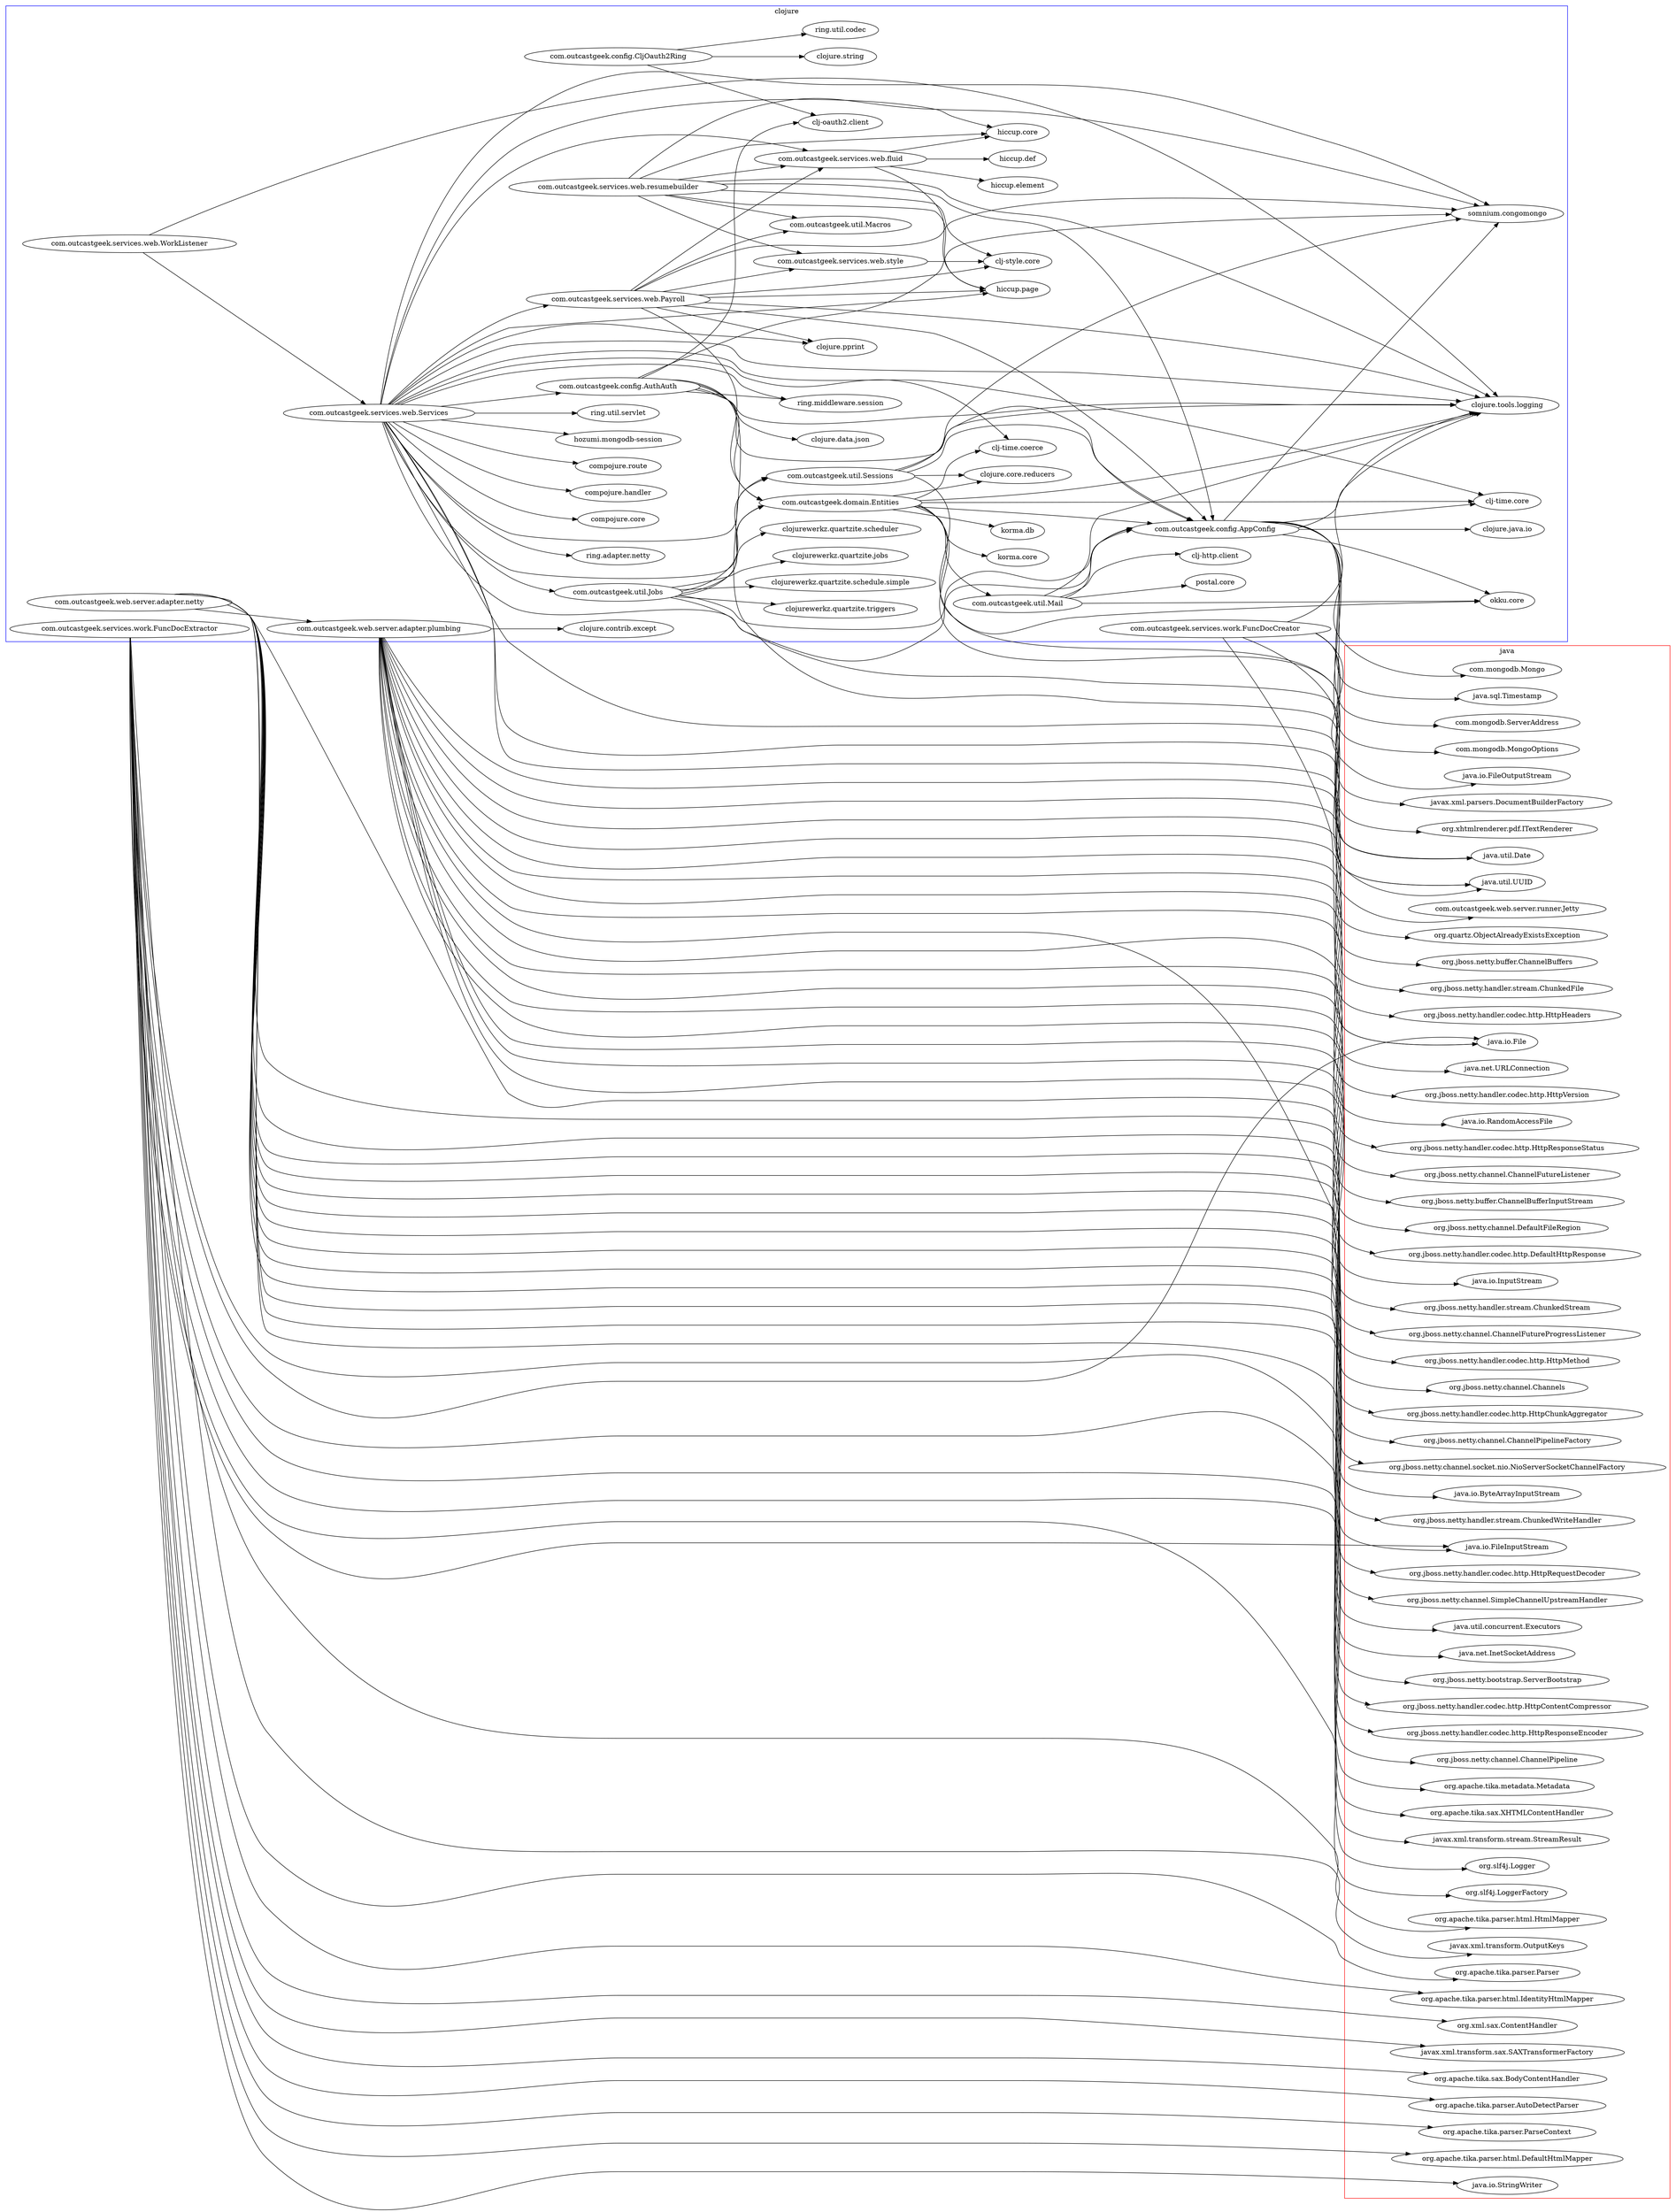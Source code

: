 digraph simple_hierarchy {
 graph [rankdir = "LR"];
 com_outcastgeek_services_web_Services->clj_time_coerce;
com_outcastgeek_services_web_Services->clojure_pprint;
com_outcastgeek_web_server_adapter_plumbing->org_jboss_netty_buffer_ChannelBuffers;
com_outcastgeek_util_Mail->okku_core;
com_outcastgeek_web_server_adapter_netty->org_jboss_netty_channel_Channels;
com_outcastgeek_services_web_resumebuilder->com_outcastgeek_services_web_fluid;
com_outcastgeek_util_Jobs->clojurewerkz_quartzite_jobs;
com_outcastgeek_services_web_fluid->hiccup_page;
com_outcastgeek_domain_Entities->korma_core;
com_outcastgeek_domain_Entities->com_outcastgeek_config_AppConfig;
com_outcastgeek_config_AuthAuth->clj_oauth2_client;
com_outcastgeek_web_server_adapter_netty->org_jboss_netty_handler_codec_http_HttpChunkAggregator;
com_outcastgeek_web_server_adapter_netty->org_jboss_netty_channel_ChannelPipelineFactory;
com_outcastgeek_services_web_Payroll->com_outcastgeek_domain_Entities;
com_outcastgeek_util_Mail->clj_http_client;
com_outcastgeek_util_Sessions->clojure_core_reducers;
com_outcastgeek_services_web_Payroll->com_outcastgeek_config_AppConfig;
com_outcastgeek_services_web_Services->ring_middleware_session;
com_outcastgeek_services_web_resumebuilder->clojure_tools_logging;
com_outcastgeek_util_Jobs->clojurewerkz_quartzite_scheduler;
com_outcastgeek_config_AppConfig->somnium_congomongo;
com_outcastgeek_config_AppConfig->java_util_Date;
com_outcastgeek_services_web_resumebuilder->com_outcastgeek_services_web_style;
com_outcastgeek_domain_Entities->java_util_Date;
com_outcastgeek_web_server_adapter_plumbing->org_jboss_netty_handler_stream_ChunkedFile;
com_outcastgeek_web_server_adapter_plumbing->org_jboss_netty_handler_codec_http_HttpHeaders;
com_outcastgeek_services_web_Payroll->somnium_congomongo;
com_outcastgeek_services_web_Payroll->com_outcastgeek_util_Macros;
com_outcastgeek_config_AppConfig->com_mongodb_ServerAddress;
com_outcastgeek_services_work_FuncDocCreator->java_io_FileOutputStream;
com_outcastgeek_services_work_FuncDocExtractor->org_apache_tika_metadata_Metadata;
com_outcastgeek_config_CljOauth2Ring->clojure_string;
com_outcastgeek_config_AppConfig->clojure_java_io;
com_outcastgeek_services_web_WorkListener->clojure_tools_logging;
com_outcastgeek_services_web_Services->clj_time_core;
com_outcastgeek_services_web_Payroll->clj_style_core;
com_outcastgeek_services_work_FuncDocCreator->java_io_File;
com_outcastgeek_config_AuthAuth->clojure_tools_logging;
com_outcastgeek_services_web_fluid->hiccup_def;
com_outcastgeek_domain_Entities->clj_time_coerce;
com_outcastgeek_services_work_FuncDocExtractor->org_apache_tika_sax_XHTMLContentHandler;
com_outcastgeek_util_Mail->postal_core;
com_outcastgeek_services_web_Payroll->clojure_pprint;
com_outcastgeek_web_server_adapter_netty->org_jboss_netty_channel_socket_nio_NioServerSocketChannelFactory;
com_outcastgeek_web_server_adapter_netty->java_io_ByteArrayInputStream;
com_outcastgeek_services_work_FuncDocExtractor->javax_xml_transform_stream_StreamResult;
com_outcastgeek_util_Jobs->com_outcastgeek_util_Sessions;
com_outcastgeek_services_work_FuncDocCreator->clojure_tools_logging;
com_outcastgeek_services_web_fluid->hiccup_element;
com_outcastgeek_web_server_adapter_plumbing->java_net_URLConnection;
com_outcastgeek_util_Sessions->com_outcastgeek_config_AppConfig;
com_outcastgeek_web_server_adapter_netty->org_jboss_netty_handler_stream_ChunkedWriteHandler;
com_outcastgeek_services_web_Services->com_outcastgeek_config_AuthAuth;
com_outcastgeek_web_server_adapter_netty->org_jboss_netty_handler_codec_http_HttpRequestDecoder;
com_outcastgeek_services_web_Services->com_outcastgeek_util_Jobs;
com_outcastgeek_web_server_adapter_netty->com_outcastgeek_web_server_adapter_plumbing;
com_outcastgeek_domain_Entities->korma_db;
com_outcastgeek_web_server_adapter_plumbing->org_jboss_netty_handler_codec_http_HttpVersion;
com_outcastgeek_web_server_adapter_plumbing->java_io_RandomAccessFile;
com_outcastgeek_services_work_FuncDocExtractor->org_slf4j_Logger;
com_outcastgeek_web_server_adapter_plumbing->org_jboss_netty_handler_codec_http_HttpResponseStatus;
com_outcastgeek_web_server_adapter_plumbing->clojure_contrib_except;
com_outcastgeek_config_AppConfig->clj_time_core;
com_outcastgeek_domain_Entities->clj_time_core;
com_outcastgeek_util_Mail->com_outcastgeek_config_AppConfig;
com_outcastgeek_services_work_FuncDocExtractor->org_slf4j_LoggerFactory;
com_outcastgeek_services_work_FuncDocExtractor->java_io_File;
com_outcastgeek_services_web_Services->hiccup_page;
com_outcastgeek_web_server_adapter_plumbing->java_io_FileInputStream;
com_outcastgeek_services_work_FuncDocCreator->javax_xml_parsers_DocumentBuilderFactory;
com_outcastgeek_services_web_Services->com_outcastgeek_services_web_fluid;
com_outcastgeek_util_Jobs->clojurewerkz_quartzite_triggers;
com_outcastgeek_util_Sessions->somnium_congomongo;
com_outcastgeek_util_Sessions->java_util_Date;
com_outcastgeek_services_work_FuncDocExtractor->org_apache_tika_parser_html_HtmlMapper;
com_outcastgeek_web_server_adapter_netty->org_jboss_netty_channel_SimpleChannelUpstreamHandler;
com_outcastgeek_config_AuthAuth->java_util_UUID;
com_outcastgeek_util_Jobs->clojurewerkz_quartzite_schedule_simple;
com_outcastgeek_services_web_Services->clojure_tools_logging;
com_outcastgeek_services_web_resumebuilder->com_outcastgeek_config_AppConfig;
com_outcastgeek_web_server_adapter_plumbing->org_jboss_netty_channel_ChannelFutureListener;
com_outcastgeek_web_server_adapter_plumbing->org_jboss_netty_buffer_ChannelBufferInputStream;
com_outcastgeek_config_AppConfig->com_mongodb_MongoOptions;
com_outcastgeek_web_server_adapter_netty->java_util_concurrent_Executors;
com_outcastgeek_services_web_style->clj_style_core;
com_outcastgeek_services_work_FuncDocExtractor->javax_xml_transform_OutputKeys;
com_outcastgeek_services_web_resumebuilder->somnium_congomongo;
com_outcastgeek_config_AppConfig->com_mongodb_Mongo;
com_outcastgeek_services_web_resumebuilder->com_outcastgeek_util_Macros;
com_outcastgeek_config_AuthAuth->com_outcastgeek_domain_Entities;
com_outcastgeek_services_web_Payroll->hiccup_page;
com_outcastgeek_config_AuthAuth->com_outcastgeek_config_AppConfig;
com_outcastgeek_services_work_FuncDocCreator->java_util_UUID;
com_outcastgeek_util_Jobs->com_outcastgeek_domain_Entities;
com_outcastgeek_services_web_Services->ring_adapter_netty;
com_outcastgeek_services_web_Services->com_outcastgeek_util_Sessions;
com_outcastgeek_web_server_adapter_plumbing->org_jboss_netty_channel_DefaultFileRegion;
com_outcastgeek_util_Jobs->com_outcastgeek_config_AppConfig;
com_outcastgeek_services_web_resumebuilder->clj_style_core;
com_outcastgeek_services_web_resumebuilder->hiccup_core;
com_outcastgeek_services_web_Payroll->com_outcastgeek_services_web_fluid;
com_outcastgeek_config_AppConfig->clojure_tools_logging;
com_outcastgeek_domain_Entities->clojure_tools_logging;
com_outcastgeek_config_AuthAuth->somnium_congomongo;
com_outcastgeek_services_work_FuncDocExtractor->org_apache_tika_parser_Parser;
com_outcastgeek_services_work_FuncDocExtractor->org_apache_tika_parser_html_IdentityHtmlMapper;
com_outcastgeek_services_web_fluid->hiccup_core;
com_outcastgeek_services_work_FuncDocExtractor->org_xml_sax_ContentHandler;
com_outcastgeek_util_Jobs->java_util_Date;
com_outcastgeek_web_server_adapter_plumbing->org_jboss_netty_handler_codec_http_DefaultHttpResponse;
com_outcastgeek_services_web_Payroll->clojure_tools_logging;
com_outcastgeek_domain_Entities->okku_core;
com_outcastgeek_services_work_FuncDocCreator->org_xhtmlrenderer_pdf_ITextRenderer;
com_outcastgeek_services_web_Payroll->com_outcastgeek_services_web_style;
com_outcastgeek_services_web_Services->compojure_core;
com_outcastgeek_config_AppConfig->okku_core;
com_outcastgeek_web_server_adapter_plumbing->java_io_InputStream;
com_outcastgeek_web_server_adapter_plumbing->org_jboss_netty_handler_stream_ChunkedStream;
com_outcastgeek_services_web_Services->java_util_UUID;
com_outcastgeek_config_CljOauth2Ring->clj_oauth2_client;
com_outcastgeek_domain_Entities->com_outcastgeek_util_Mail;
com_outcastgeek_web_server_adapter_plumbing->org_jboss_netty_channel_ChannelFutureProgressListener;
com_outcastgeek_services_web_Services->com_outcastgeek_web_server_runner_Jetty;
com_outcastgeek_services_work_FuncDocExtractor->javax_xml_transform_sax_SAXTransformerFactory;
com_outcastgeek_services_web_Services->compojure_handler;
com_outcastgeek_web_server_adapter_plumbing->org_jboss_netty_handler_codec_http_HttpMethod;
com_outcastgeek_services_web_WorkListener->com_outcastgeek_services_web_Services;
com_outcastgeek_domain_Entities->clojure_core_reducers;
com_outcastgeek_config_AuthAuth->ring_middleware_session;
com_outcastgeek_services_web_Services->compojure_route;
com_outcastgeek_services_work_FuncDocExtractor->org_apache_tika_sax_BodyContentHandler;
com_outcastgeek_services_work_FuncDocExtractor->org_apache_tika_parser_AutoDetectParser;
com_outcastgeek_services_work_FuncDocExtractor->org_apache_tika_parser_ParseContext;
com_outcastgeek_config_AppConfig->java_sql_Timestamp;
com_outcastgeek_web_server_adapter_netty->java_net_InetSocketAddress;
com_outcastgeek_services_web_Services->com_outcastgeek_services_web_Payroll;
com_outcastgeek_web_server_adapter_netty->org_jboss_netty_bootstrap_ServerBootstrap;
com_outcastgeek_config_CljOauth2Ring->ring_util_codec;
com_outcastgeek_services_work_FuncDocExtractor->java_io_FileInputStream;
com_outcastgeek_services_web_Services->com_outcastgeek_domain_Entities;
com_outcastgeek_services_web_Services->com_outcastgeek_config_AppConfig;
com_outcastgeek_web_server_adapter_netty->org_jboss_netty_handler_codec_http_HttpContentCompressor;
com_outcastgeek_web_server_adapter_plumbing->java_io_File;
com_outcastgeek_services_web_Services->hozumi_mongodb_session;
com_outcastgeek_services_web_Services->ring_util_servlet;
com_outcastgeek_services_work_FuncDocExtractor->org_apache_tika_parser_html_DefaultHtmlMapper;
com_outcastgeek_services_web_Services->org_quartz_ObjectAlreadyExistsException;
com_outcastgeek_services_work_FuncDocExtractor->java_io_StringWriter;
com_outcastgeek_util_Sessions->clojure_tools_logging;
com_outcastgeek_services_web_Services->somnium_congomongo;
com_outcastgeek_config_AuthAuth->clojure_data_json;
com_outcastgeek_web_server_adapter_netty->org_jboss_netty_handler_codec_http_HttpResponseEncoder;
com_outcastgeek_util_Mail->clojure_tools_logging;
com_outcastgeek_web_server_adapter_netty->org_jboss_netty_channel_ChannelPipeline;
com_outcastgeek_services_web_resumebuilder->hiccup_page;
com_outcastgeek_services_web_Services->hiccup_core;
 subgraph cluster_clojure {
label="clojure";
color=blue;
korma_db[label="korma.db"];
clj_time_core[label="clj-time.core"];
com_outcastgeek_services_work_FuncDocCreator[label="com.outcastgeek.services.work.FuncDocCreator"];
clojure_data_json[label="clojure.data.json"];
com_outcastgeek_web_server_adapter_netty[label="com.outcastgeek.web.server.adapter.netty"];
clojurewerkz_quartzite_jobs[label="clojurewerkz.quartzite.jobs"];
com_outcastgeek_util_Jobs[label="com.outcastgeek.util.Jobs"];
clj_oauth2_client[label="clj-oauth2.client"];
com_outcastgeek_services_web_WorkListener[label="com.outcastgeek.services.web.WorkListener"];
com_outcastgeek_config_AuthAuth[label="com.outcastgeek.config.AuthAuth"];
hiccup_page[label="hiccup.page"];
clojurewerkz_quartzite_scheduler[label="clojurewerkz.quartzite.scheduler"];
com_outcastgeek_services_web_fluid[label="com.outcastgeek.services.web.fluid"];
com_outcastgeek_services_web_resumebuilder[label="com.outcastgeek.services.web.resumebuilder"];
clojure_tools_logging[label="clojure.tools.logging"];
ring_util_codec[label="ring.util.codec"];
com_outcastgeek_services_web_style[label="com.outcastgeek.services.web.style"];
com_outcastgeek_web_server_adapter_plumbing[label="com.outcastgeek.web.server.adapter.plumbing"];
okku_core[label="okku.core"];
hiccup_def[label="hiccup.def"];
com_outcastgeek_util_Mail[label="com.outcastgeek.util.Mail"];
ring_adapter_netty[label="ring.adapter.netty"];
com_outcastgeek_util_Sessions[label="com.outcastgeek.util.Sessions"];
clj_http_client[label="clj-http.client"];
clojure_core_reducers[label="clojure.core.reducers"];
hiccup_element[label="hiccup.element"];
com_outcastgeek_config_CljOauth2Ring[label="com.outcastgeek.config.CljOauth2Ring"];
clojurewerkz_quartzite_triggers[label="clojurewerkz.quartzite.triggers"];
postal_core[label="postal.core"];
compojure_core[label="compojure.core"];
clojurewerkz_quartzite_schedule_simple[label="clojurewerkz.quartzite.schedule.simple"];
clojure_string[label="clojure.string"];
compojure_handler[label="compojure.handler"];
compojure_route[label="compojure.route"];
com_outcastgeek_services_web_Payroll[label="com.outcastgeek.services.web.Payroll"];
clojure_contrib_except[label="clojure.contrib.except"];
hozumi_mongodb_session[label="hozumi.mongodb-session"];
com_outcastgeek_domain_Entities[label="com.outcastgeek.domain.Entities"];
com_outcastgeek_config_AppConfig[label="com.outcastgeek.config.AppConfig"];
korma_core[label="korma.core"];
ring_util_servlet[label="ring.util.servlet"];
somnium_congomongo[label="somnium.congomongo"];
com_outcastgeek_util_Macros[label="com.outcastgeek.util.Macros"];
clj_style_core[label="clj-style.core"];
clojure_java_io[label="clojure.java.io"];
hiccup_core[label="hiccup.core"];
com_outcastgeek_services_work_FuncDocExtractor[label="com.outcastgeek.services.work.FuncDocExtractor"];
clj_time_coerce[label="clj-time.coerce"];
clojure_pprint[label="clojure.pprint"];
com_outcastgeek_services_web_Services[label="com.outcastgeek.services.web.Services"];
ring_middleware_session[label="ring.middleware.session"];
} subgraph cluster_java {
label="java";
color=red;
org_apache_tika_metadata_Metadata[label="org.apache.tika.metadata.Metadata"];
org_jboss_netty_handler_codec_http_HttpResponseEncoder[label="org.jboss.netty.handler.codec.http.HttpResponseEncoder"];
org_jboss_netty_channel_ChannelPipeline[label="org.jboss.netty.channel.ChannelPipeline"];
org_jboss_netty_handler_codec_http_DefaultHttpResponse[label="org.jboss.netty.handler.codec.http.DefaultHttpResponse"];
java_io_InputStream[label="java.io.InputStream"];
org_apache_tika_sax_XHTMLContentHandler[label="org.apache.tika.sax.XHTMLContentHandler"];
org_jboss_netty_channel_ChannelFutureProgressListener[label="org.jboss.netty.channel.ChannelFutureProgressListener"];
org_jboss_netty_handler_stream_ChunkedStream[label="org.jboss.netty.handler.stream.ChunkedStream"];
org_jboss_netty_channel_Channels[label="org.jboss.netty.channel.Channels"];
org_jboss_netty_handler_codec_http_HttpMethod[label="org.jboss.netty.handler.codec.http.HttpMethod"];
org_jboss_netty_handler_codec_http_HttpChunkAggregator[label="org.jboss.netty.handler.codec.http.HttpChunkAggregator"];
javax_xml_transform_stream_StreamResult[label="javax.xml.transform.stream.StreamResult"];
org_jboss_netty_channel_ChannelPipelineFactory[label="org.jboss.netty.channel.ChannelPipelineFactory"];
java_io_FileOutputStream[label="java.io.FileOutputStream"];
com_mongodb_MongoOptions[label="com.mongodb.MongoOptions"];
org_slf4j_LoggerFactory[label="org.slf4j.LoggerFactory"];
java_io_File[label="java.io.File"];
org_slf4j_Logger[label="org.slf4j.Logger"];
com_mongodb_Mongo[label="com.mongodb.Mongo"];
org_apache_tika_parser_html_HtmlMapper[label="org.apache.tika.parser.html.HtmlMapper"];
org_jboss_netty_channel_socket_nio_NioServerSocketChannelFactory[label="org.jboss.netty.channel.socket.nio.NioServerSocketChannelFactory"];
java_io_ByteArrayInputStream[label="java.io.ByteArrayInputStream"];
javax_xml_transform_OutputKeys[label="javax.xml.transform.OutputKeys"];
org_jboss_netty_buffer_ChannelBuffers[label="org.jboss.netty.buffer.ChannelBuffers"];
org_jboss_netty_handler_codec_http_HttpRequestDecoder[label="org.jboss.netty.handler.codec.http.HttpRequestDecoder"];
org_jboss_netty_handler_stream_ChunkedWriteHandler[label="org.jboss.netty.handler.stream.ChunkedWriteHandler"];
javax_xml_parsers_DocumentBuilderFactory[label="javax.xml.parsers.DocumentBuilderFactory"];
org_apache_tika_parser_html_IdentityHtmlMapper[label="org.apache.tika.parser.html.IdentityHtmlMapper"];
org_xml_sax_ContentHandler[label="org.xml.sax.ContentHandler"];
org_jboss_netty_handler_stream_ChunkedFile[label="org.jboss.netty.handler.stream.ChunkedFile"];
org_jboss_netty_handler_codec_http_HttpHeaders[label="org.jboss.netty.handler.codec.http.HttpHeaders"];
org_jboss_netty_channel_SimpleChannelUpstreamHandler[label="org.jboss.netty.channel.SimpleChannelUpstreamHandler"];
org_apache_tika_parser_Parser[label="org.apache.tika.parser.Parser"];
java_sql_Timestamp[label="java.sql.Timestamp"];
java_util_concurrent_Executors[label="java.util.concurrent.Executors"];
java_util_UUID[label="java.util.UUID"];
javax_xml_transform_sax_SAXTransformerFactory[label="javax.xml.transform.sax.SAXTransformerFactory"];
java_net_URLConnection[label="java.net.URLConnection"];
com_outcastgeek_web_server_runner_Jetty[label="com.outcastgeek.web.server.runner.Jetty"];
org_apache_tika_sax_BodyContentHandler[label="org.apache.tika.sax.BodyContentHandler"];
org_apache_tika_parser_AutoDetectParser[label="org.apache.tika.parser.AutoDetectParser"];
org_apache_tika_parser_ParseContext[label="org.apache.tika.parser.ParseContext"];
org_jboss_netty_handler_codec_http_HttpVersion[label="org.jboss.netty.handler.codec.http.HttpVersion"];
org_jboss_netty_handler_codec_http_HttpResponseStatus[label="org.jboss.netty.handler.codec.http.HttpResponseStatus"];
java_io_RandomAccessFile[label="java.io.RandomAccessFile"];
java_io_FileInputStream[label="java.io.FileInputStream"];
org_apache_tika_parser_html_DefaultHtmlMapper[label="org.apache.tika.parser.html.DefaultHtmlMapper"];
org_xhtmlrenderer_pdf_ITextRenderer[label="org.xhtmlrenderer.pdf.ITextRenderer"];
java_io_StringWriter[label="java.io.StringWriter"];
org_quartz_ObjectAlreadyExistsException[label="org.quartz.ObjectAlreadyExistsException"];
java_util_Date[label="java.util.Date"];
org_jboss_netty_channel_ChannelFutureListener[label="org.jboss.netty.channel.ChannelFutureListener"];
com_mongodb_ServerAddress[label="com.mongodb.ServerAddress"];
org_jboss_netty_buffer_ChannelBufferInputStream[label="org.jboss.netty.buffer.ChannelBufferInputStream"];
java_net_InetSocketAddress[label="java.net.InetSocketAddress"];
org_jboss_netty_channel_DefaultFileRegion[label="org.jboss.netty.channel.DefaultFileRegion"];
org_jboss_netty_handler_codec_http_HttpContentCompressor[label="org.jboss.netty.handler.codec.http.HttpContentCompressor"];
org_jboss_netty_bootstrap_ServerBootstrap[label="org.jboss.netty.bootstrap.ServerBootstrap"];
}}